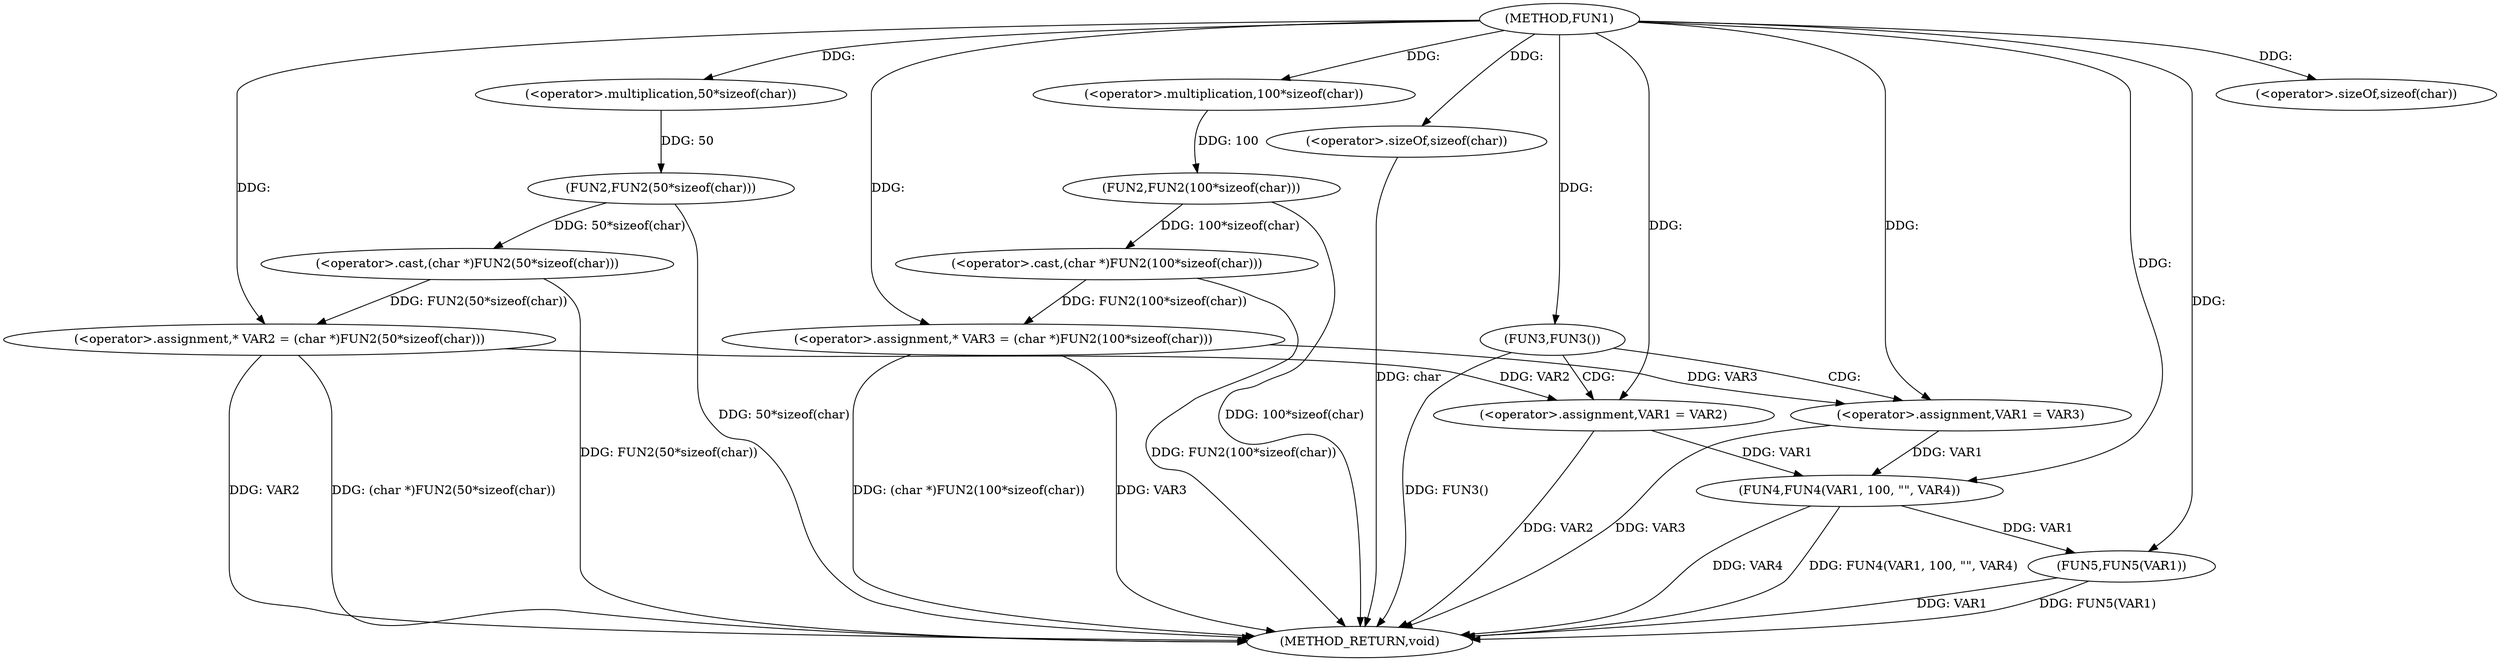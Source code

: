 digraph FUN1 {  
"1000100" [label = "(METHOD,FUN1)" ]
"1000143" [label = "(METHOD_RETURN,void)" ]
"1000104" [label = "(<operator>.assignment,* VAR2 = (char *)FUN2(50*sizeof(char)))" ]
"1000106" [label = "(<operator>.cast,(char *)FUN2(50*sizeof(char)))" ]
"1000108" [label = "(FUN2,FUN2(50*sizeof(char)))" ]
"1000109" [label = "(<operator>.multiplication,50*sizeof(char))" ]
"1000111" [label = "(<operator>.sizeOf,sizeof(char))" ]
"1000114" [label = "(<operator>.assignment,* VAR3 = (char *)FUN2(100*sizeof(char)))" ]
"1000116" [label = "(<operator>.cast,(char *)FUN2(100*sizeof(char)))" ]
"1000118" [label = "(FUN2,FUN2(100*sizeof(char)))" ]
"1000119" [label = "(<operator>.multiplication,100*sizeof(char))" ]
"1000121" [label = "(<operator>.sizeOf,sizeof(char))" ]
"1000124" [label = "(FUN3,FUN3())" ]
"1000126" [label = "(<operator>.assignment,VAR1 = VAR2)" ]
"1000131" [label = "(<operator>.assignment,VAR1 = VAR3)" ]
"1000136" [label = "(FUN4,FUN4(VAR1, 100, \"\", VAR4))" ]
"1000141" [label = "(FUN5,FUN5(VAR1))" ]
  "1000141" -> "1000143"  [ label = "DDG: VAR1"] 
  "1000106" -> "1000143"  [ label = "DDG: FUN2(50*sizeof(char))"] 
  "1000104" -> "1000143"  [ label = "DDG: VAR2"] 
  "1000141" -> "1000143"  [ label = "DDG: FUN5(VAR1)"] 
  "1000136" -> "1000143"  [ label = "DDG: VAR4"] 
  "1000116" -> "1000143"  [ label = "DDG: FUN2(100*sizeof(char))"] 
  "1000131" -> "1000143"  [ label = "DDG: VAR3"] 
  "1000126" -> "1000143"  [ label = "DDG: VAR2"] 
  "1000118" -> "1000143"  [ label = "DDG: 100*sizeof(char)"] 
  "1000114" -> "1000143"  [ label = "DDG: (char *)FUN2(100*sizeof(char))"] 
  "1000114" -> "1000143"  [ label = "DDG: VAR3"] 
  "1000136" -> "1000143"  [ label = "DDG: FUN4(VAR1, 100, \"\", VAR4)"] 
  "1000121" -> "1000143"  [ label = "DDG: char"] 
  "1000104" -> "1000143"  [ label = "DDG: (char *)FUN2(50*sizeof(char))"] 
  "1000108" -> "1000143"  [ label = "DDG: 50*sizeof(char)"] 
  "1000124" -> "1000143"  [ label = "DDG: FUN3()"] 
  "1000106" -> "1000104"  [ label = "DDG: FUN2(50*sizeof(char))"] 
  "1000100" -> "1000104"  [ label = "DDG: "] 
  "1000108" -> "1000106"  [ label = "DDG: 50*sizeof(char)"] 
  "1000109" -> "1000108"  [ label = "DDG: 50"] 
  "1000100" -> "1000109"  [ label = "DDG: "] 
  "1000100" -> "1000111"  [ label = "DDG: "] 
  "1000116" -> "1000114"  [ label = "DDG: FUN2(100*sizeof(char))"] 
  "1000100" -> "1000114"  [ label = "DDG: "] 
  "1000118" -> "1000116"  [ label = "DDG: 100*sizeof(char)"] 
  "1000119" -> "1000118"  [ label = "DDG: 100"] 
  "1000100" -> "1000119"  [ label = "DDG: "] 
  "1000100" -> "1000121"  [ label = "DDG: "] 
  "1000100" -> "1000124"  [ label = "DDG: "] 
  "1000104" -> "1000126"  [ label = "DDG: VAR2"] 
  "1000100" -> "1000126"  [ label = "DDG: "] 
  "1000114" -> "1000131"  [ label = "DDG: VAR3"] 
  "1000100" -> "1000131"  [ label = "DDG: "] 
  "1000131" -> "1000136"  [ label = "DDG: VAR1"] 
  "1000126" -> "1000136"  [ label = "DDG: VAR1"] 
  "1000100" -> "1000136"  [ label = "DDG: "] 
  "1000136" -> "1000141"  [ label = "DDG: VAR1"] 
  "1000100" -> "1000141"  [ label = "DDG: "] 
  "1000124" -> "1000131"  [ label = "CDG: "] 
  "1000124" -> "1000126"  [ label = "CDG: "] 
}
